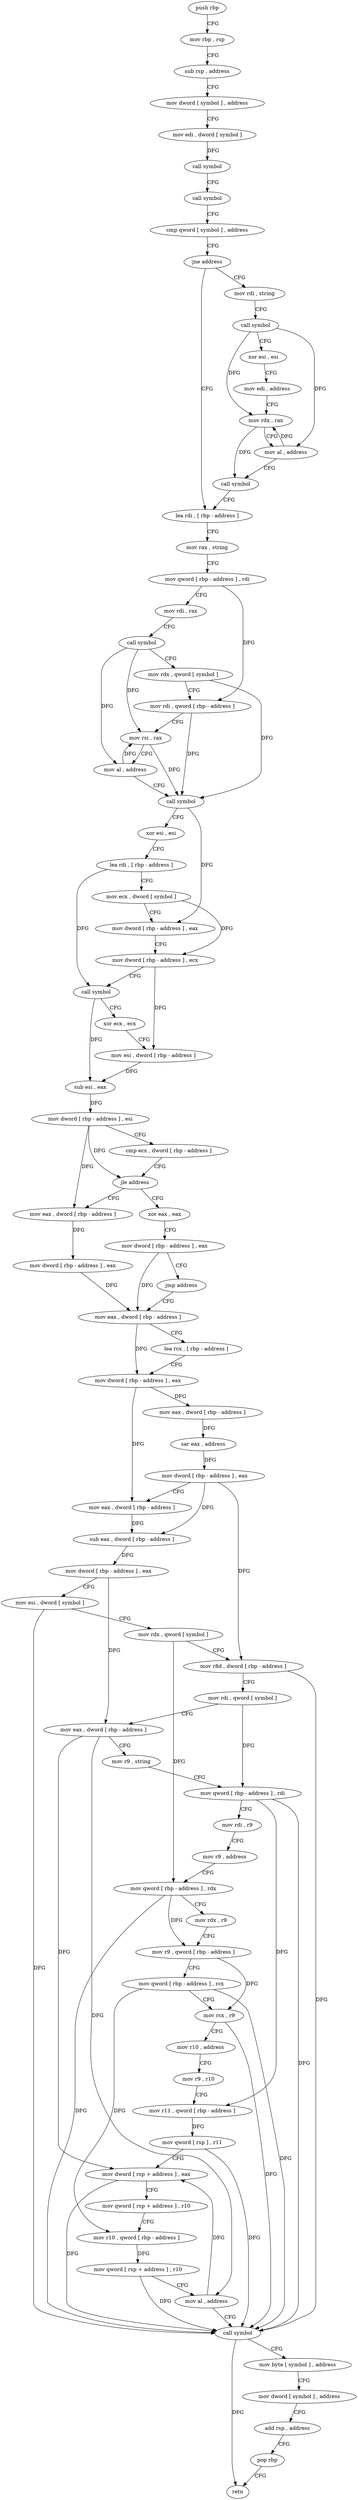 digraph "func" {
"4235664" [label = "push rbp" ]
"4235665" [label = "mov rbp , rsp" ]
"4235668" [label = "sub rsp , address" ]
"4235675" [label = "mov dword [ symbol ] , address" ]
"4235686" [label = "mov edi , dword [ symbol ]" ]
"4235693" [label = "call symbol" ]
"4235698" [label = "call symbol" ]
"4235703" [label = "cmp qword [ symbol ] , address" ]
"4235712" [label = "jne address" ]
"4235750" [label = "lea rdi , [ rbp - address ]" ]
"4235718" [label = "mov rdi , string" ]
"4235757" [label = "mov rax , string" ]
"4235767" [label = "mov qword [ rbp - address ] , rdi" ]
"4235774" [label = "mov rdi , rax" ]
"4235777" [label = "call symbol" ]
"4235782" [label = "mov rdx , qword [ symbol ]" ]
"4235790" [label = "mov rdi , qword [ rbp - address ]" ]
"4235797" [label = "mov rsi , rax" ]
"4235800" [label = "mov al , address" ]
"4235802" [label = "call symbol" ]
"4235807" [label = "xor esi , esi" ]
"4235809" [label = "lea rdi , [ rbp - address ]" ]
"4235816" [label = "mov ecx , dword [ symbol ]" ]
"4235823" [label = "mov dword [ rbp - address ] , eax" ]
"4235829" [label = "mov dword [ rbp - address ] , ecx" ]
"4235835" [label = "call symbol" ]
"4235840" [label = "xor ecx , ecx" ]
"4235842" [label = "mov esi , dword [ rbp - address ]" ]
"4235848" [label = "sub esi , eax" ]
"4235850" [label = "mov dword [ rbp - address ] , esi" ]
"4235856" [label = "cmp ecx , dword [ rbp - address ]" ]
"4235862" [label = "jle address" ]
"4235881" [label = "mov eax , dword [ rbp - address ]" ]
"4235868" [label = "xor eax , eax" ]
"4235728" [label = "call symbol" ]
"4235733" [label = "xor esi , esi" ]
"4235735" [label = "mov edi , address" ]
"4235740" [label = "mov rdx , rax" ]
"4235743" [label = "mov al , address" ]
"4235745" [label = "call symbol" ]
"4235887" [label = "mov dword [ rbp - address ] , eax" ]
"4235893" [label = "mov eax , dword [ rbp - address ]" ]
"4235870" [label = "mov dword [ rbp - address ] , eax" ]
"4235876" [label = "jmp address" ]
"4235899" [label = "lea rcx , [ rbp - address ]" ]
"4235906" [label = "mov dword [ rbp - address ] , eax" ]
"4235912" [label = "mov eax , dword [ rbp - address ]" ]
"4235918" [label = "sar eax , address" ]
"4235921" [label = "mov dword [ rbp - address ] , eax" ]
"4235927" [label = "mov eax , dword [ rbp - address ]" ]
"4235933" [label = "sub eax , dword [ rbp - address ]" ]
"4235939" [label = "mov dword [ rbp - address ] , eax" ]
"4235945" [label = "mov esi , dword [ symbol ]" ]
"4235952" [label = "mov rdx , qword [ symbol ]" ]
"4235960" [label = "mov r8d , dword [ rbp - address ]" ]
"4235967" [label = "mov rdi , qword [ symbol ]" ]
"4235975" [label = "mov eax , dword [ rbp - address ]" ]
"4235981" [label = "mov r9 , string" ]
"4235991" [label = "mov qword [ rbp - address ] , rdi" ]
"4235998" [label = "mov rdi , r9" ]
"4236001" [label = "mov r9 , address" ]
"4236011" [label = "mov qword [ rbp - address ] , rdx" ]
"4236018" [label = "mov rdx , r9" ]
"4236021" [label = "mov r9 , qword [ rbp - address ]" ]
"4236028" [label = "mov qword [ rbp - address ] , rcx" ]
"4236035" [label = "mov rcx , r9" ]
"4236038" [label = "mov r10 , address" ]
"4236048" [label = "mov r9 , r10" ]
"4236051" [label = "mov r11 , qword [ rbp - address ]" ]
"4236058" [label = "mov qword [ rsp ] , r11" ]
"4236062" [label = "mov dword [ rsp + address ] , eax" ]
"4236066" [label = "mov qword [ rsp + address ] , r10" ]
"4236071" [label = "mov r10 , qword [ rbp - address ]" ]
"4236078" [label = "mov qword [ rsp + address ] , r10" ]
"4236083" [label = "mov al , address" ]
"4236085" [label = "call symbol" ]
"4236090" [label = "mov byte [ symbol ] , address" ]
"4236098" [label = "mov dword [ symbol ] , address" ]
"4236109" [label = "add rsp , address" ]
"4236116" [label = "pop rbp" ]
"4236117" [label = "retn" ]
"4235664" -> "4235665" [ label = "CFG" ]
"4235665" -> "4235668" [ label = "CFG" ]
"4235668" -> "4235675" [ label = "CFG" ]
"4235675" -> "4235686" [ label = "CFG" ]
"4235686" -> "4235693" [ label = "DFG" ]
"4235693" -> "4235698" [ label = "CFG" ]
"4235698" -> "4235703" [ label = "CFG" ]
"4235703" -> "4235712" [ label = "CFG" ]
"4235712" -> "4235750" [ label = "CFG" ]
"4235712" -> "4235718" [ label = "CFG" ]
"4235750" -> "4235757" [ label = "CFG" ]
"4235718" -> "4235728" [ label = "CFG" ]
"4235757" -> "4235767" [ label = "CFG" ]
"4235767" -> "4235774" [ label = "CFG" ]
"4235767" -> "4235790" [ label = "DFG" ]
"4235774" -> "4235777" [ label = "CFG" ]
"4235777" -> "4235782" [ label = "CFG" ]
"4235777" -> "4235797" [ label = "DFG" ]
"4235777" -> "4235800" [ label = "DFG" ]
"4235782" -> "4235790" [ label = "CFG" ]
"4235782" -> "4235802" [ label = "DFG" ]
"4235790" -> "4235797" [ label = "CFG" ]
"4235790" -> "4235802" [ label = "DFG" ]
"4235797" -> "4235800" [ label = "CFG" ]
"4235797" -> "4235802" [ label = "DFG" ]
"4235800" -> "4235802" [ label = "CFG" ]
"4235800" -> "4235797" [ label = "DFG" ]
"4235802" -> "4235807" [ label = "CFG" ]
"4235802" -> "4235823" [ label = "DFG" ]
"4235807" -> "4235809" [ label = "CFG" ]
"4235809" -> "4235816" [ label = "CFG" ]
"4235809" -> "4235835" [ label = "DFG" ]
"4235816" -> "4235823" [ label = "CFG" ]
"4235816" -> "4235829" [ label = "DFG" ]
"4235823" -> "4235829" [ label = "CFG" ]
"4235829" -> "4235835" [ label = "CFG" ]
"4235829" -> "4235842" [ label = "DFG" ]
"4235835" -> "4235840" [ label = "CFG" ]
"4235835" -> "4235848" [ label = "DFG" ]
"4235840" -> "4235842" [ label = "CFG" ]
"4235842" -> "4235848" [ label = "DFG" ]
"4235848" -> "4235850" [ label = "DFG" ]
"4235850" -> "4235856" [ label = "CFG" ]
"4235850" -> "4235862" [ label = "DFG" ]
"4235850" -> "4235881" [ label = "DFG" ]
"4235856" -> "4235862" [ label = "CFG" ]
"4235862" -> "4235881" [ label = "CFG" ]
"4235862" -> "4235868" [ label = "CFG" ]
"4235881" -> "4235887" [ label = "DFG" ]
"4235868" -> "4235870" [ label = "CFG" ]
"4235728" -> "4235733" [ label = "CFG" ]
"4235728" -> "4235740" [ label = "DFG" ]
"4235728" -> "4235743" [ label = "DFG" ]
"4235733" -> "4235735" [ label = "CFG" ]
"4235735" -> "4235740" [ label = "CFG" ]
"4235740" -> "4235743" [ label = "CFG" ]
"4235740" -> "4235745" [ label = "DFG" ]
"4235743" -> "4235745" [ label = "CFG" ]
"4235743" -> "4235740" [ label = "DFG" ]
"4235745" -> "4235750" [ label = "CFG" ]
"4235887" -> "4235893" [ label = "DFG" ]
"4235893" -> "4235899" [ label = "CFG" ]
"4235893" -> "4235906" [ label = "DFG" ]
"4235870" -> "4235876" [ label = "CFG" ]
"4235870" -> "4235893" [ label = "DFG" ]
"4235876" -> "4235893" [ label = "CFG" ]
"4235899" -> "4235906" [ label = "CFG" ]
"4235906" -> "4235912" [ label = "DFG" ]
"4235906" -> "4235927" [ label = "DFG" ]
"4235912" -> "4235918" [ label = "DFG" ]
"4235918" -> "4235921" [ label = "DFG" ]
"4235921" -> "4235927" [ label = "CFG" ]
"4235921" -> "4235933" [ label = "DFG" ]
"4235921" -> "4235960" [ label = "DFG" ]
"4235927" -> "4235933" [ label = "DFG" ]
"4235933" -> "4235939" [ label = "DFG" ]
"4235939" -> "4235945" [ label = "CFG" ]
"4235939" -> "4235975" [ label = "DFG" ]
"4235945" -> "4235952" [ label = "CFG" ]
"4235945" -> "4236085" [ label = "DFG" ]
"4235952" -> "4235960" [ label = "CFG" ]
"4235952" -> "4236011" [ label = "DFG" ]
"4235960" -> "4235967" [ label = "CFG" ]
"4235960" -> "4236085" [ label = "DFG" ]
"4235967" -> "4235975" [ label = "CFG" ]
"4235967" -> "4235991" [ label = "DFG" ]
"4235975" -> "4235981" [ label = "CFG" ]
"4235975" -> "4236062" [ label = "DFG" ]
"4235975" -> "4236083" [ label = "DFG" ]
"4235981" -> "4235991" [ label = "CFG" ]
"4235991" -> "4235998" [ label = "CFG" ]
"4235991" -> "4236051" [ label = "DFG" ]
"4235991" -> "4236085" [ label = "DFG" ]
"4235998" -> "4236001" [ label = "CFG" ]
"4236001" -> "4236011" [ label = "CFG" ]
"4236011" -> "4236018" [ label = "CFG" ]
"4236011" -> "4236021" [ label = "DFG" ]
"4236011" -> "4236085" [ label = "DFG" ]
"4236018" -> "4236021" [ label = "CFG" ]
"4236021" -> "4236028" [ label = "CFG" ]
"4236021" -> "4236035" [ label = "DFG" ]
"4236028" -> "4236035" [ label = "CFG" ]
"4236028" -> "4236071" [ label = "DFG" ]
"4236028" -> "4236085" [ label = "DFG" ]
"4236035" -> "4236038" [ label = "CFG" ]
"4236035" -> "4236085" [ label = "DFG" ]
"4236038" -> "4236048" [ label = "CFG" ]
"4236048" -> "4236051" [ label = "CFG" ]
"4236051" -> "4236058" [ label = "DFG" ]
"4236058" -> "4236062" [ label = "CFG" ]
"4236058" -> "4236085" [ label = "DFG" ]
"4236062" -> "4236066" [ label = "CFG" ]
"4236062" -> "4236085" [ label = "DFG" ]
"4236066" -> "4236071" [ label = "CFG" ]
"4236071" -> "4236078" [ label = "DFG" ]
"4236078" -> "4236083" [ label = "CFG" ]
"4236078" -> "4236085" [ label = "DFG" ]
"4236083" -> "4236085" [ label = "CFG" ]
"4236083" -> "4236062" [ label = "DFG" ]
"4236085" -> "4236090" [ label = "CFG" ]
"4236085" -> "4236117" [ label = "DFG" ]
"4236090" -> "4236098" [ label = "CFG" ]
"4236098" -> "4236109" [ label = "CFG" ]
"4236109" -> "4236116" [ label = "CFG" ]
"4236116" -> "4236117" [ label = "CFG" ]
}
